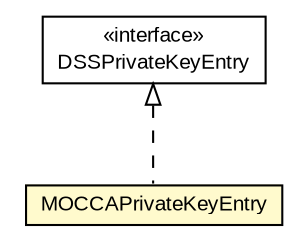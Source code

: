 #!/usr/local/bin/dot
#
# Class diagram 
# Generated by UMLGraph version R5_6-24-gf6e263 (http://www.umlgraph.org/)
#

digraph G {
	edge [fontname="arial",fontsize=10,labelfontname="arial",labelfontsize=10];
	node [fontname="arial",fontsize=10,shape=plaintext];
	nodesep=0.25;
	ranksep=0.5;
	// eu.europa.esig.dss.token.DSSPrivateKeyEntry
	c416523 [label=<<table title="eu.europa.esig.dss.token.DSSPrivateKeyEntry" border="0" cellborder="1" cellspacing="0" cellpadding="2" port="p" href="../DSSPrivateKeyEntry.html">
		<tr><td><table border="0" cellspacing="0" cellpadding="1">
<tr><td align="center" balign="center"> &#171;interface&#187; </td></tr>
<tr><td align="center" balign="center"> DSSPrivateKeyEntry </td></tr>
		</table></td></tr>
		</table>>, URL="../DSSPrivateKeyEntry.html", fontname="arial", fontcolor="black", fontsize=10.0];
	// eu.europa.esig.dss.token.mocca.MOCCAPrivateKeyEntry
	c417006 [label=<<table title="eu.europa.esig.dss.token.mocca.MOCCAPrivateKeyEntry" border="0" cellborder="1" cellspacing="0" cellpadding="2" port="p" bgcolor="lemonChiffon" href="./MOCCAPrivateKeyEntry.html">
		<tr><td><table border="0" cellspacing="0" cellpadding="1">
<tr><td align="center" balign="center"> MOCCAPrivateKeyEntry </td></tr>
		</table></td></tr>
		</table>>, URL="./MOCCAPrivateKeyEntry.html", fontname="arial", fontcolor="black", fontsize=10.0];
	//eu.europa.esig.dss.token.mocca.MOCCAPrivateKeyEntry implements eu.europa.esig.dss.token.DSSPrivateKeyEntry
	c416523:p -> c417006:p [dir=back,arrowtail=empty,style=dashed];
}

